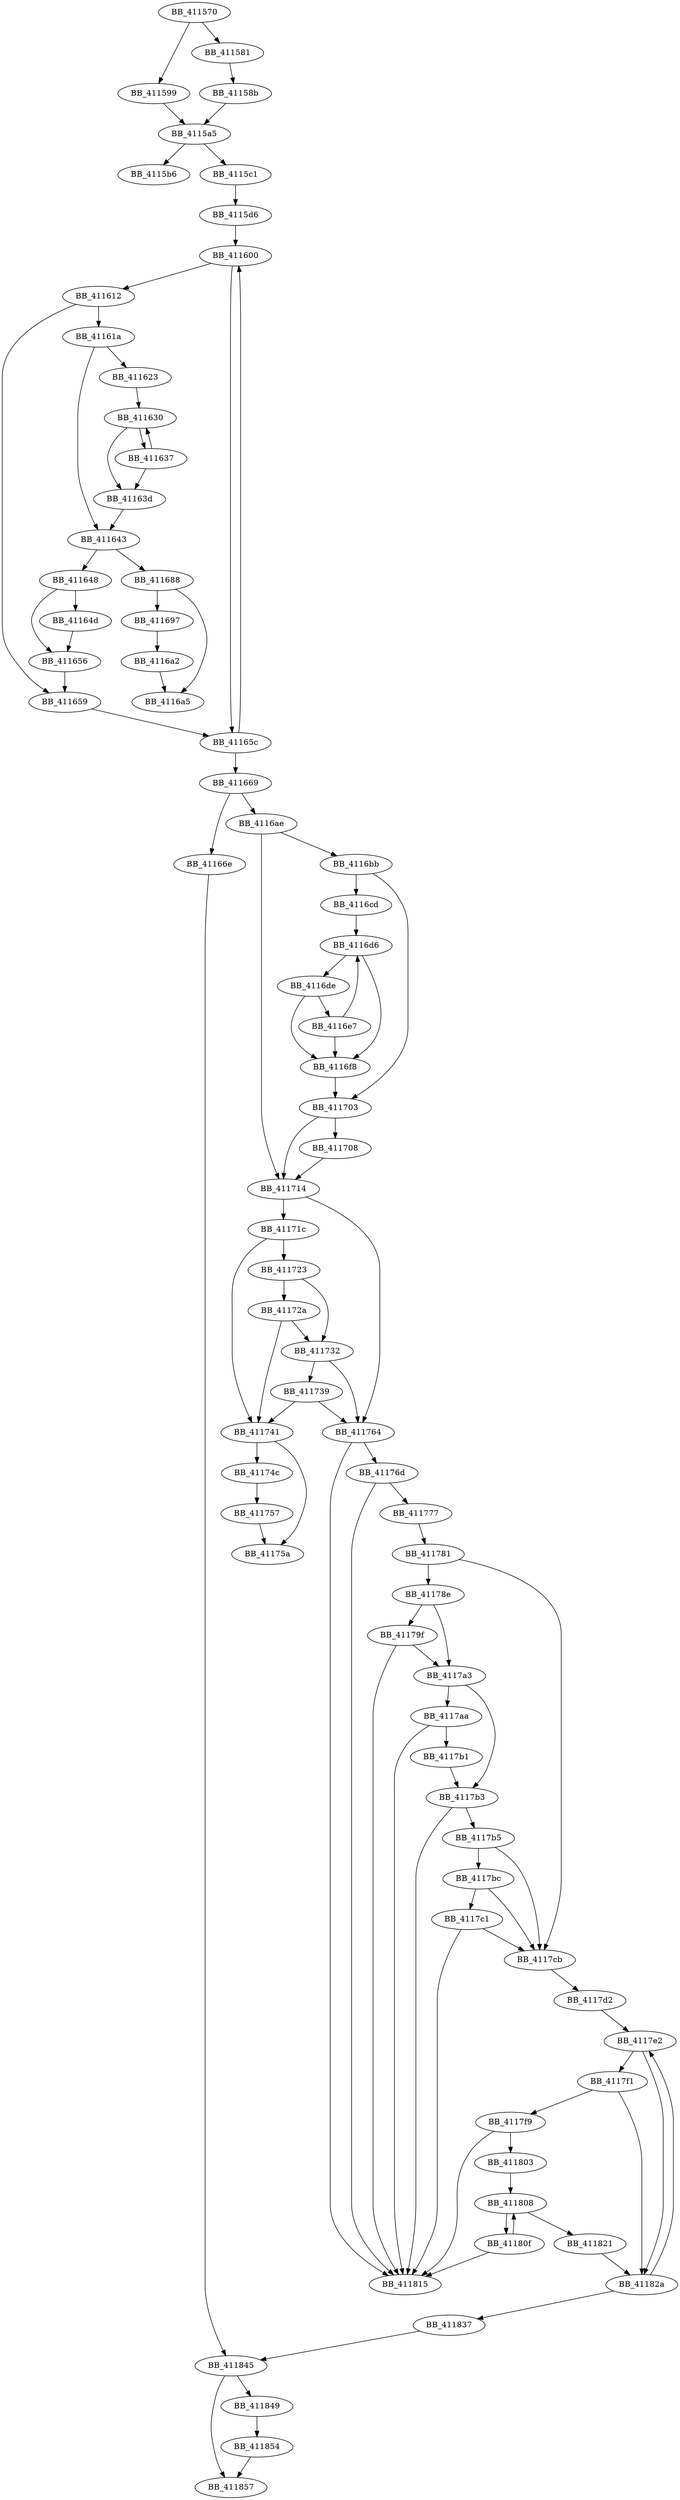 DiGraph sub_411570{
BB_411570->BB_411581
BB_411570->BB_411599
BB_411581->BB_41158b
BB_41158b->BB_4115a5
BB_411599->BB_4115a5
BB_4115a5->BB_4115b6
BB_4115a5->BB_4115c1
BB_4115c1->BB_4115d6
BB_4115d6->BB_411600
BB_411600->BB_411612
BB_411600->BB_41165c
BB_411612->BB_41161a
BB_411612->BB_411659
BB_41161a->BB_411623
BB_41161a->BB_411643
BB_411623->BB_411630
BB_411630->BB_411637
BB_411630->BB_41163d
BB_411637->BB_411630
BB_411637->BB_41163d
BB_41163d->BB_411643
BB_411643->BB_411648
BB_411643->BB_411688
BB_411648->BB_41164d
BB_411648->BB_411656
BB_41164d->BB_411656
BB_411656->BB_411659
BB_411659->BB_41165c
BB_41165c->BB_411600
BB_41165c->BB_411669
BB_411669->BB_41166e
BB_411669->BB_4116ae
BB_41166e->BB_411845
BB_411688->BB_411697
BB_411688->BB_4116a5
BB_411697->BB_4116a2
BB_4116a2->BB_4116a5
BB_4116ae->BB_4116bb
BB_4116ae->BB_411714
BB_4116bb->BB_4116cd
BB_4116bb->BB_411703
BB_4116cd->BB_4116d6
BB_4116d6->BB_4116de
BB_4116d6->BB_4116f8
BB_4116de->BB_4116e7
BB_4116de->BB_4116f8
BB_4116e7->BB_4116d6
BB_4116e7->BB_4116f8
BB_4116f8->BB_411703
BB_411703->BB_411708
BB_411703->BB_411714
BB_411708->BB_411714
BB_411714->BB_41171c
BB_411714->BB_411764
BB_41171c->BB_411723
BB_41171c->BB_411741
BB_411723->BB_41172a
BB_411723->BB_411732
BB_41172a->BB_411732
BB_41172a->BB_411741
BB_411732->BB_411739
BB_411732->BB_411764
BB_411739->BB_411741
BB_411739->BB_411764
BB_411741->BB_41174c
BB_411741->BB_41175a
BB_41174c->BB_411757
BB_411757->BB_41175a
BB_411764->BB_41176d
BB_411764->BB_411815
BB_41176d->BB_411777
BB_41176d->BB_411815
BB_411777->BB_411781
BB_411781->BB_41178e
BB_411781->BB_4117cb
BB_41178e->BB_41179f
BB_41178e->BB_4117a3
BB_41179f->BB_4117a3
BB_41179f->BB_411815
BB_4117a3->BB_4117aa
BB_4117a3->BB_4117b3
BB_4117aa->BB_4117b1
BB_4117aa->BB_411815
BB_4117b1->BB_4117b3
BB_4117b3->BB_4117b5
BB_4117b3->BB_411815
BB_4117b5->BB_4117bc
BB_4117b5->BB_4117cb
BB_4117bc->BB_4117c1
BB_4117bc->BB_4117cb
BB_4117c1->BB_4117cb
BB_4117c1->BB_411815
BB_4117cb->BB_4117d2
BB_4117d2->BB_4117e2
BB_4117e2->BB_4117f1
BB_4117e2->BB_41182a
BB_4117f1->BB_4117f9
BB_4117f1->BB_41182a
BB_4117f9->BB_411803
BB_4117f9->BB_411815
BB_411803->BB_411808
BB_411808->BB_41180f
BB_411808->BB_411821
BB_41180f->BB_411808
BB_41180f->BB_411815
BB_411821->BB_41182a
BB_41182a->BB_4117e2
BB_41182a->BB_411837
BB_411837->BB_411845
BB_411845->BB_411849
BB_411845->BB_411857
BB_411849->BB_411854
BB_411854->BB_411857
}
